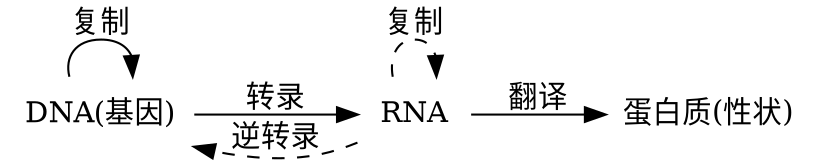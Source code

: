 digraph center {
    rankdir=LR
    {
        node[shape="none"]
        DNA [label="DNA(基因)"]
        RNA
        蛋白质 [label="蛋白质(性状)"]
    }
    DNA -> DNA [label="复制"]
    DNA -> RNA [label="转录"]
    RNA -> DNA [label="逆转录" style="dashed"]
    RNA -> RNA [label="复制" style="dashed"]
    RNA -> 蛋白质 [label="翻译"]
}
